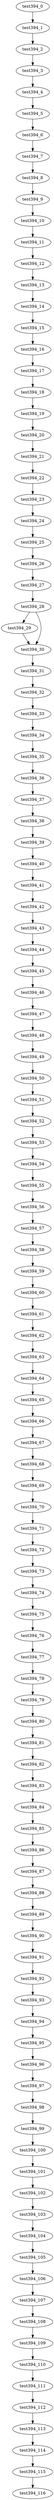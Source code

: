 digraph G {
test394_0->test394_1;
test394_1->test394_2;
test394_2->test394_3;
test394_3->test394_4;
test394_4->test394_5;
test394_5->test394_6;
test394_6->test394_7;
test394_7->test394_8;
test394_8->test394_9;
test394_9->test394_10;
test394_10->test394_11;
test394_11->test394_12;
test394_12->test394_13;
test394_13->test394_14;
test394_14->test394_15;
test394_15->test394_16;
test394_16->test394_17;
test394_17->test394_18;
test394_18->test394_19;
test394_19->test394_20;
test394_20->test394_21;
test394_21->test394_22;
test394_22->test394_23;
test394_23->test394_24;
test394_24->test394_25;
test394_25->test394_26;
test394_26->test394_27;
test394_27->test394_28;
test394_28->test394_29;
test394_28->test394_30;
test394_29->test394_30;
test394_30->test394_31;
test394_31->test394_32;
test394_32->test394_33;
test394_33->test394_34;
test394_34->test394_35;
test394_35->test394_36;
test394_36->test394_37;
test394_37->test394_38;
test394_38->test394_39;
test394_39->test394_40;
test394_40->test394_41;
test394_41->test394_42;
test394_42->test394_43;
test394_43->test394_44;
test394_44->test394_45;
test394_45->test394_46;
test394_46->test394_47;
test394_47->test394_48;
test394_48->test394_49;
test394_49->test394_50;
test394_50->test394_51;
test394_51->test394_52;
test394_52->test394_53;
test394_53->test394_54;
test394_54->test394_55;
test394_55->test394_56;
test394_56->test394_57;
test394_57->test394_58;
test394_58->test394_59;
test394_59->test394_60;
test394_60->test394_61;
test394_61->test394_62;
test394_62->test394_63;
test394_63->test394_64;
test394_64->test394_65;
test394_65->test394_66;
test394_66->test394_67;
test394_67->test394_68;
test394_68->test394_69;
test394_69->test394_70;
test394_70->test394_71;
test394_71->test394_72;
test394_72->test394_73;
test394_73->test394_74;
test394_74->test394_75;
test394_75->test394_76;
test394_76->test394_77;
test394_77->test394_78;
test394_78->test394_79;
test394_79->test394_80;
test394_80->test394_81;
test394_81->test394_82;
test394_82->test394_83;
test394_83->test394_84;
test394_84->test394_85;
test394_85->test394_86;
test394_86->test394_87;
test394_87->test394_88;
test394_88->test394_89;
test394_89->test394_90;
test394_90->test394_91;
test394_91->test394_92;
test394_92->test394_93;
test394_93->test394_94;
test394_94->test394_95;
test394_95->test394_96;
test394_96->test394_97;
test394_97->test394_98;
test394_98->test394_99;
test394_99->test394_100;
test394_100->test394_101;
test394_101->test394_102;
test394_102->test394_103;
test394_103->test394_104;
test394_104->test394_105;
test394_105->test394_106;
test394_106->test394_107;
test394_107->test394_108;
test394_108->test394_109;
test394_109->test394_110;
test394_110->test394_111;
test394_111->test394_112;
test394_112->test394_113;
test394_113->test394_114;
test394_114->test394_115;
test394_115->test394_116;

}
